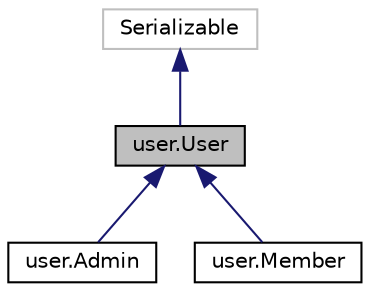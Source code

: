 digraph "user.User"
{
  edge [fontname="Helvetica",fontsize="10",labelfontname="Helvetica",labelfontsize="10"];
  node [fontname="Helvetica",fontsize="10",shape=record];
  Node1 [label="user.User",height=0.2,width=0.4,color="black", fillcolor="grey75", style="filled", fontcolor="black"];
  Node2 -> Node1 [dir="back",color="midnightblue",fontsize="10",style="solid",fontname="Helvetica"];
  Node2 [label="Serializable",height=0.2,width=0.4,color="grey75", fillcolor="white", style="filled"];
  Node1 -> Node3 [dir="back",color="midnightblue",fontsize="10",style="solid",fontname="Helvetica"];
  Node3 [label="user.Admin",height=0.2,width=0.4,color="black", fillcolor="white", style="filled",URL="$classuser_1_1_admin.html",tooltip="Classe figlia che rappresenta un amministratore che eredita da User. "];
  Node1 -> Node4 [dir="back",color="midnightblue",fontsize="10",style="solid",fontname="Helvetica"];
  Node4 [label="user.Member",height=0.2,width=0.4,color="black", fillcolor="white", style="filled",URL="$classuser_1_1_member.html",tooltip="Classe figlia che rappresenta un membro che eredita da User. "];
}
